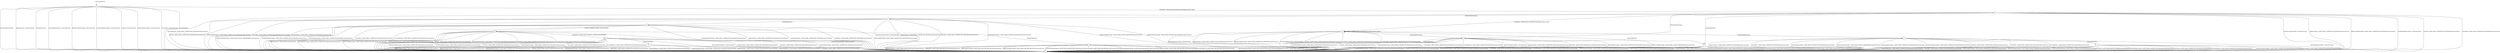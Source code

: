 digraph g {
	graph [name=g];
	__start0	[shape=none];
	__start0 -> __start0	[key=0,
		label="Self loop"];
	s0	[label=0,
		shape=circle];
	__start0 -> s0	[key=0];
	s1	[label=1,
		shape=circle];
	s0 -> s1	[key=0,
		label="AlertWarningCloseNotify / -"];
	s0 -> s1	[key=1,
		label="ApplicationData / ConnectionClosed"];
	s0 -> s1	[key=2,
		label="ChangeCipherSpec / -"];
	s0 -> s1	[key=3,
		label="DHClientKeyExchange / ConnectionClosed"];
	s0 -> s1	[key=4,
		label="DHEServerKeyExchange / ConnectionClosed"];
	s0 -> s1	[key=5,
		label="ECDHClientKeyExchange / ConnectionClosed"];
	s0 -> s1	[key=6,
		label="Finished / ConnectionClosed"];
	s0 -> s1	[key=7,
		label="RSAClientKeyExchange / ConnectionClosed"];
	s0 -> s1	[key=8,
		label="ServerHello / ConnectionClosed"];
	s0 -> s1	[key=9,
		label="ServerHelloDone / -"];
	s2	[label=2,
		shape=circle];
	s0 -> s2	[key=0,
		label="ClientHello / SERVER_HELLO|CERTIFICATE|SERVER_HELLO_DONE"];
	s1 -> s1	[key=0,
		label="AlertWarningCloseNotify / ConnectionClosed"];
	s1 -> s1	[key=1,
		label="ApplicationData / ConnectionClosed"];
	s1 -> s1	[key=2,
		label="ChangeCipherSpec / ConnectionClosed"];
	s1 -> s1	[key=3,
		label="ClientHello / ConnectionClosed"];
	s1 -> s1	[key=4,
		label="DHClientKeyExchange / ConnectionClosed"];
	s1 -> s1	[key=5,
		label="DHEServerKeyExchange / ConnectionClosed"];
	s1 -> s1	[key=6,
		label="ECDHClientKeyExchange / ConnectionClosed"];
	s1 -> s1	[key=7,
		label="Finished / ConnectionClosed"];
	s1 -> s1	[key=8,
		label="RSAClientKeyExchange / ConnectionClosed"];
	s1 -> s1	[key=9,
		label="ServerHello / ConnectionClosed"];
	s1 -> s1	[key=10,
		label="ServerHelloDone / ConnectionClosed"];
	s2 -> s1	[key=0,
		label="AlertWarningCloseNotify / ConnectionClosed"];
	s2 -> s1	[key=1,
		label="ApplicationData / ALERT_FATAL_UNEXPECTED_MESSAGE|ConnectionClosed"];
	s2 -> s1	[key=2,
		label="DHEServerKeyExchange / ALERT_FATAL_UNEXPECTED_MESSAGE|ConnectionClosed"];
	s2 -> s1	[key=3,
		label="ECDHClientKeyExchange / ConnectionClosed"];
	s2 -> s1	[key=4,
		label="Finished / ALERT_FATAL_UNEXPECTED_MESSAGE|ConnectionClosed"];
	s2 -> s1	[key=5,
		label="ServerHello / ALERT_FATAL_UNEXPECTED_MESSAGE|ConnectionClosed"];
	s2 -> s1	[key=6,
		label="ServerHelloDone / ALERT_FATAL_UNEXPECTED_MESSAGE|ConnectionClosed"];
	s3	[label=3,
		shape=circle];
	s2 -> s3	[key=0,
		label="ChangeCipherSpec / -"];
	s4	[label=4,
		shape=circle];
	s2 -> s4	[key=0,
		label="DHClientKeyExchange / -"];
	s7	[label=7,
		shape=circle];
	s2 -> s7	[key=0,
		label="RSAClientKeyExchange / -"];
	s13	[label=13,
		shape=circle];
	s2 -> s13	[key=0,
		label="ClientHello / SERVER_HELLO|CERTIFICATE|SERVER_HELLO_DONE"];
	s3 -> s1	[key=0,
		label="AlertWarningCloseNotify / ALERT_FATAL_DECRYPTION_FAILED_RESERVED|ConnectionClosed"];
	s3 -> s1	[key=1,
		label="ApplicationData / ALERT_FATAL_DECRYPTION_FAILED_RESERVED|ConnectionClosed"];
	s3 -> s1	[key=2,
		label="ChangeCipherSpec / ALERT_FATAL_DECRYPTION_FAILED_RESERVED|ConnectionClosed"];
	s3 -> s1	[key=3,
		label="ClientHello / ALERT_FATAL_DECRYPTION_FAILED_RESERVED|ConnectionClosed"];
	s3 -> s1	[key=4,
		label="DHClientKeyExchange / ALERT_FATAL_DECRYPTION_FAILED_RESERVED|ConnectionClosed"];
	s3 -> s1	[key=5,
		label="DHEServerKeyExchange / ALERT_FATAL_DECRYPTION_FAILED_RESERVED|ConnectionClosed"];
	s3 -> s1	[key=6,
		label="ECDHClientKeyExchange / ALERT_FATAL_DECRYPTION_FAILED_RESERVED|ConnectionClosed"];
	s3 -> s1	[key=7,
		label="Finished / ALERT_FATAL_BAD_RECORD_MAC|ConnectionClosed"];
	s3 -> s1	[key=8,
		label="RSAClientKeyExchange / ALERT_FATAL_DECRYPTION_FAILED_RESERVED|ConnectionClosed"];
	s3 -> s1	[key=9,
		label="ServerHello / ALERT_FATAL_DECRYPTION_FAILED_RESERVED|ConnectionClosed"];
	s3 -> s1	[key=10,
		label="ServerHelloDone / ALERT_FATAL_DECRYPTION_FAILED_RESERVED|ConnectionClosed"];
	s4 -> s1	[key=0,
		label="AlertWarningCloseNotify / ConnectionClosed"];
	s4 -> s1	[key=1,
		label="ApplicationData / ALERT_FATAL_UNEXPECTED_MESSAGE|ConnectionClosed"];
	s4 -> s1	[key=2,
		label="ClientHello / ALERT_FATAL_UNEXPECTED_MESSAGE|ConnectionClosed"];
	s4 -> s1	[key=3,
		label="DHClientKeyExchange / ALERT_FATAL_UNEXPECTED_MESSAGE|ConnectionClosed"];
	s4 -> s1	[key=4,
		label="DHEServerKeyExchange / ALERT_FATAL_ILLEGAL_PARAMETER|ConnectionClosed"];
	s4 -> s1	[key=5,
		label="ECDHClientKeyExchange / ALERT_FATAL_UNEXPECTED_MESSAGE|ConnectionClosed"];
	s4 -> s1	[key=6,
		label="Finished / ALERT_FATAL_UNEXPECTED_MESSAGE|ConnectionClosed"];
	s4 -> s1	[key=7,
		label="RSAClientKeyExchange / ALERT_FATAL_UNEXPECTED_MESSAGE|ConnectionClosed"];
	s4 -> s1	[key=8,
		label="ServerHello / ALERT_FATAL_UNEXPECTED_MESSAGE|ConnectionClosed"];
	s4 -> s1	[key=9,
		label="ServerHelloDone / ALERT_FATAL_UNEXPECTED_MESSAGE|ConnectionClosed"];
	s5	[label=5,
		shape=circle];
	s4 -> s5	[key=0,
		label="ChangeCipherSpec / -"];
	s5 -> s1	[key=0,
		label="AlertWarningCloseNotify / ALERT_FATAL_BAD_RECORD_MAC|ConnectionClosed"];
	s5 -> s1	[key=1,
		label="ApplicationData / ALERT_FATAL_BAD_RECORD_MAC|ConnectionClosed"];
	s5 -> s1	[key=2,
		label="ChangeCipherSpec / ALERT_FATAL_BAD_RECORD_MAC|ConnectionClosed"];
	s5 -> s1	[key=3,
		label="ClientHello / ALERT_FATAL_BAD_RECORD_MAC|ConnectionClosed"];
	s5 -> s1	[key=4,
		label="DHClientKeyExchange / ALERT_FATAL_BAD_RECORD_MAC|ConnectionClosed"];
	s5 -> s1	[key=5,
		label="DHEServerKeyExchange / ALERT_FATAL_BAD_RECORD_MAC|ConnectionClosed"];
	s5 -> s1	[key=6,
		label="ECDHClientKeyExchange / ALERT_FATAL_BAD_RECORD_MAC|ConnectionClosed"];
	s5 -> s1	[key=7,
		label="Finished / ALERT_FATAL_BAD_RECORD_MAC|ConnectionClosed"];
	s5 -> s1	[key=8,
		label="RSAClientKeyExchange / ALERT_FATAL_BAD_RECORD_MAC|ConnectionClosed"];
	s5 -> s1	[key=9,
		label="ServerHello / ALERT_FATAL_BAD_RECORD_MAC|ConnectionClosed"];
	s5 -> s1	[key=10,
		label="ServerHelloDone / ALERT_FATAL_BAD_RECORD_MAC|ConnectionClosed"];
	s6	[label=6,
		shape=circle];
	s6 -> s1	[key=0,
		label="AlertWarningCloseNotify / ALERT_FATAL_UNEXPECTED_MESSAGE|ConnectionClosed"];
	s6 -> s1	[key=1,
		label="ApplicationData / ALERT_FATAL_UNEXPECTED_MESSAGE|ConnectionClosed"];
	s6 -> s1	[key=2,
		label="ChangeCipherSpec / ALERT_FATAL_UNEXPECTED_MESSAGE|ConnectionClosed"];
	s6 -> s1	[key=3,
		label="ClientHello / ALERT_FATAL_UNEXPECTED_MESSAGE|ConnectionClosed"];
	s6 -> s1	[key=4,
		label="DHClientKeyExchange / ALERT_FATAL_UNEXPECTED_MESSAGE|ConnectionClosed"];
	s6 -> s1	[key=5,
		label="DHEServerKeyExchange / ALERT_FATAL_ILLEGAL_PARAMETER|ConnectionClosed"];
	s6 -> s1	[key=6,
		label="ECDHClientKeyExchange / ALERT_FATAL_UNEXPECTED_MESSAGE|ConnectionClosed"];
	s6 -> s1	[key=7,
		label="RSAClientKeyExchange / ALERT_FATAL_UNEXPECTED_MESSAGE|ConnectionClosed"];
	s6 -> s1	[key=8,
		label="ServerHello / ALERT_FATAL_UNEXPECTED_MESSAGE|ConnectionClosed"];
	s6 -> s1	[key=9,
		label="ServerHelloDone / ALERT_FATAL_UNEXPECTED_MESSAGE|ConnectionClosed"];
	s8	[label=8,
		shape=circle];
	s6 -> s8	[key=0,
		label="Finished / CHANGE_CIPHER_SPEC|FINISHED"];
	s7 -> s1	[key=0,
		label="AlertWarningCloseNotify / ConnectionClosed"];
	s7 -> s1	[key=1,
		label="ApplicationData / ALERT_FATAL_UNEXPECTED_MESSAGE|ConnectionClosed"];
	s7 -> s1	[key=2,
		label="ClientHello / ALERT_FATAL_UNEXPECTED_MESSAGE|ConnectionClosed"];
	s7 -> s1	[key=3,
		label="DHClientKeyExchange / ALERT_FATAL_UNEXPECTED_MESSAGE|ConnectionClosed"];
	s7 -> s1	[key=4,
		label="DHEServerKeyExchange / ALERT_FATAL_ILLEGAL_PARAMETER|ConnectionClosed"];
	s7 -> s1	[key=5,
		label="ECDHClientKeyExchange / ALERT_FATAL_UNEXPECTED_MESSAGE|ConnectionClosed"];
	s7 -> s1	[key=6,
		label="Finished / ALERT_FATAL_UNEXPECTED_MESSAGE|ConnectionClosed"];
	s7 -> s1	[key=7,
		label="RSAClientKeyExchange / ALERT_FATAL_UNEXPECTED_MESSAGE|ConnectionClosed"];
	s7 -> s1	[key=8,
		label="ServerHello / ALERT_FATAL_UNEXPECTED_MESSAGE|ConnectionClosed"];
	s7 -> s1	[key=9,
		label="ServerHelloDone / ALERT_FATAL_UNEXPECTED_MESSAGE|ConnectionClosed"];
	s7 -> s6	[key=0,
		label="ChangeCipherSpec / -"];
	s8 -> s1	[key=0,
		label="AlertWarningCloseNotify / ConnectionClosed"];
	s8 -> s1	[key=1,
		label="ApplicationData / APPLICATION|ConnectionClosed"];
	s8 -> s1	[key=2,
		label="DHClientKeyExchange / ALERT_FATAL_UNEXPECTED_MESSAGE|ConnectionClosed"];
	s8 -> s1	[key=3,
		label="DHEServerKeyExchange / ALERT_FATAL_UNEXPECTED_MESSAGE|ConnectionClosed"];
	s8 -> s1	[key=4,
		label="ECDHClientKeyExchange / ALERT_FATAL_UNEXPECTED_MESSAGE|ConnectionClosed"];
	s8 -> s1	[key=5,
		label="Finished / ALERT_FATAL_UNEXPECTED_MESSAGE|ConnectionClosed"];
	s8 -> s1	[key=6,
		label="RSAClientKeyExchange / ALERT_FATAL_UNEXPECTED_MESSAGE|ConnectionClosed"];
	s8 -> s1	[key=7,
		label="ServerHello / ALERT_FATAL_UNEXPECTED_MESSAGE|ConnectionClosed"];
	s8 -> s1	[key=8,
		label="ServerHelloDone / ALERT_FATAL_UNEXPECTED_MESSAGE|ConnectionClosed"];
	s8 -> s5	[key=0,
		label="ChangeCipherSpec / -"];
	s9	[label=9,
		shape=circle];
	s8 -> s9	[key=0,
		label="ClientHello / SERVER_HELLO|CHANGE_CIPHER_SPEC|FINISHED"];
	s9 -> s1	[key=0,
		label="AlertWarningCloseNotify / ConnectionClosed"];
	s9 -> s1	[key=1,
		label="ApplicationData / ALERT_FATAL_UNEXPECTED_MESSAGE|ConnectionClosed"];
	s9 -> s1	[key=2,
		label="ClientHello / ALERT_FATAL_UNEXPECTED_MESSAGE|ConnectionClosed"];
	s9 -> s1	[key=3,
		label="DHClientKeyExchange / ALERT_FATAL_UNEXPECTED_MESSAGE|ConnectionClosed"];
	s9 -> s1	[key=4,
		label="DHEServerKeyExchange / ALERT_FATAL_UNEXPECTED_MESSAGE|ConnectionClosed"];
	s9 -> s1	[key=5,
		label="ECDHClientKeyExchange / ALERT_FATAL_UNEXPECTED_MESSAGE|ConnectionClosed"];
	s9 -> s1	[key=6,
		label="Finished / ALERT_FATAL_UNEXPECTED_MESSAGE|ConnectionClosed"];
	s9 -> s1	[key=7,
		label="RSAClientKeyExchange / ALERT_FATAL_UNEXPECTED_MESSAGE|ConnectionClosed"];
	s9 -> s1	[key=8,
		label="ServerHello / ALERT_FATAL_UNEXPECTED_MESSAGE|ConnectionClosed"];
	s9 -> s1	[key=9,
		label="ServerHelloDone / ALERT_FATAL_UNEXPECTED_MESSAGE|ConnectionClosed"];
	s10	[label=10,
		shape=circle];
	s9 -> s10	[key=0,
		label="ChangeCipherSpec / -"];
	s10 -> s1	[key=0,
		label="AlertWarningCloseNotify / ALERT_FATAL_UNEXPECTED_MESSAGE|ConnectionClosed"];
	s10 -> s1	[key=1,
		label="ApplicationData / ALERT_FATAL_UNEXPECTED_MESSAGE|ConnectionClosed"];
	s10 -> s1	[key=2,
		label="ChangeCipherSpec / ALERT_FATAL_UNEXPECTED_MESSAGE|ConnectionClosed"];
	s10 -> s1	[key=3,
		label="ClientHello / ALERT_FATAL_UNEXPECTED_MESSAGE|ConnectionClosed"];
	s10 -> s1	[key=4,
		label="DHClientKeyExchange / ALERT_FATAL_UNEXPECTED_MESSAGE|ConnectionClosed"];
	s10 -> s1	[key=5,
		label="DHEServerKeyExchange / ALERT_FATAL_UNEXPECTED_MESSAGE|ConnectionClosed"];
	s10 -> s1	[key=6,
		label="ECDHClientKeyExchange / ALERT_FATAL_UNEXPECTED_MESSAGE|ConnectionClosed"];
	s10 -> s1	[key=7,
		label="Finished / ALERT_FATAL_DECRYPT_ERROR|ConnectionClosed"];
	s10 -> s1	[key=8,
		label="RSAClientKeyExchange / ALERT_FATAL_UNEXPECTED_MESSAGE|ConnectionClosed"];
	s10 -> s1	[key=9,
		label="ServerHello / ALERT_FATAL_UNEXPECTED_MESSAGE|ConnectionClosed"];
	s10 -> s1	[key=10,
		label="ServerHelloDone / ALERT_FATAL_UNEXPECTED_MESSAGE|ConnectionClosed"];
	s11	[label=11,
		shape=circle];
	s11 -> s1	[key=0,
		label="AlertWarningCloseNotify / ConnectionClosed"];
	s11 -> s1	[key=1,
		label="ApplicationData / ALERT_FATAL_UNEXPECTED_MESSAGE|ConnectionClosed"];
	s11 -> s1	[key=2,
		label="ClientHello / ALERT_FATAL_UNEXPECTED_MESSAGE|ConnectionClosed"];
	s11 -> s1	[key=3,
		label="DHClientKeyExchange / ALERT_FATAL_UNEXPECTED_MESSAGE|ConnectionClosed"];
	s11 -> s1	[key=4,
		label="DHEServerKeyExchange / ALERT_FATAL_ILLEGAL_PARAMETER|ConnectionClosed"];
	s11 -> s1	[key=5,
		label="ECDHClientKeyExchange / ALERT_FATAL_UNEXPECTED_MESSAGE|ConnectionClosed"];
	s11 -> s1	[key=6,
		label="Finished / ALERT_FATAL_UNEXPECTED_MESSAGE|ConnectionClosed"];
	s11 -> s1	[key=7,
		label="RSAClientKeyExchange / ALERT_FATAL_UNEXPECTED_MESSAGE|ConnectionClosed"];
	s11 -> s1	[key=8,
		label="ServerHello / ALERT_FATAL_UNEXPECTED_MESSAGE|ConnectionClosed"];
	s11 -> s1	[key=9,
		label="ServerHelloDone / ALERT_FATAL_UNEXPECTED_MESSAGE|ConnectionClosed"];
	s12	[label=12,
		shape=circle];
	s11 -> s12	[key=0,
		label="ChangeCipherSpec / -"];
	s12 -> s1	[key=0,
		label="AlertWarningCloseNotify / ALERT_FATAL_UNEXPECTED_MESSAGE|ConnectionClosed"];
	s12 -> s1	[key=1,
		label="ApplicationData / ALERT_FATAL_UNEXPECTED_MESSAGE|ConnectionClosed"];
	s12 -> s1	[key=2,
		label="ChangeCipherSpec / ALERT_FATAL_UNEXPECTED_MESSAGE|ConnectionClosed"];
	s12 -> s1	[key=3,
		label="ClientHello / ALERT_FATAL_UNEXPECTED_MESSAGE|ConnectionClosed"];
	s12 -> s1	[key=4,
		label="DHClientKeyExchange / ALERT_FATAL_UNEXPECTED_MESSAGE|ConnectionClosed"];
	s12 -> s1	[key=5,
		label="DHEServerKeyExchange / ALERT_FATAL_ILLEGAL_PARAMETER|ConnectionClosed"];
	s12 -> s1	[key=6,
		label="ECDHClientKeyExchange / ALERT_FATAL_UNEXPECTED_MESSAGE|ConnectionClosed"];
	s12 -> s1	[key=7,
		label="Finished / ALERT_FATAL_DECRYPT_ERROR|ConnectionClosed"];
	s12 -> s1	[key=8,
		label="RSAClientKeyExchange / ALERT_FATAL_UNEXPECTED_MESSAGE|ConnectionClosed"];
	s12 -> s1	[key=9,
		label="ServerHello / ALERT_FATAL_UNEXPECTED_MESSAGE|ConnectionClosed"];
	s12 -> s1	[key=10,
		label="ServerHelloDone / ALERT_FATAL_UNEXPECTED_MESSAGE|ConnectionClosed"];
	s13 -> s1	[key=0,
		label="AlertWarningCloseNotify / ConnectionClosed"];
	s13 -> s1	[key=1,
		label="ApplicationData / ALERT_FATAL_UNEXPECTED_MESSAGE|ConnectionClosed"];
	s13 -> s1	[key=2,
		label="DHEServerKeyExchange / ALERT_FATAL_UNEXPECTED_MESSAGE|ConnectionClosed"];
	s13 -> s1	[key=3,
		label="ECDHClientKeyExchange / ConnectionClosed"];
	s13 -> s1	[key=4,
		label="Finished / ALERT_FATAL_UNEXPECTED_MESSAGE|ConnectionClosed"];
	s13 -> s1	[key=5,
		label="ServerHello / ALERT_FATAL_UNEXPECTED_MESSAGE|ConnectionClosed"];
	s13 -> s1	[key=6,
		label="ServerHelloDone / ALERT_FATAL_UNEXPECTED_MESSAGE|ConnectionClosed"];
	s13 -> s3	[key=0,
		label="ChangeCipherSpec / -"];
	s13 -> s4	[key=0,
		label="DHClientKeyExchange / -"];
	s13 -> s11	[key=0,
		label="RSAClientKeyExchange / -"];
	s13 -> s13	[key=0,
		label="ClientHello / SERVER_HELLO|CERTIFICATE|SERVER_HELLO_DONE"];
}
